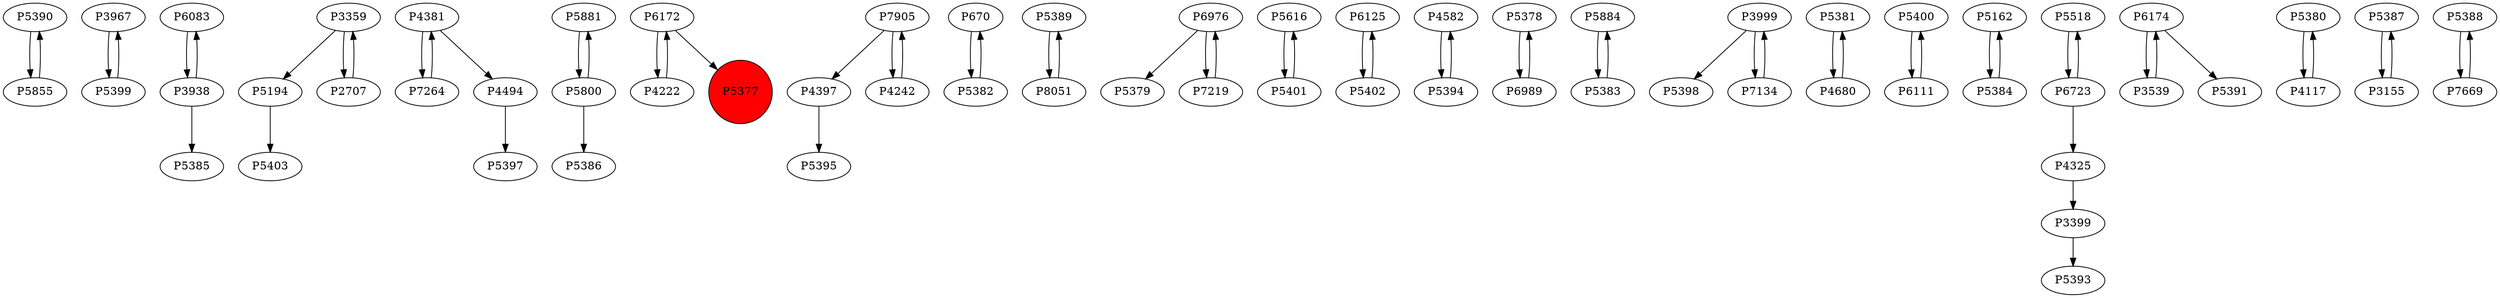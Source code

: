digraph {
	P5390 -> P5855
	P3967 -> P5399
	P6083 -> P3938
	P3359 -> P5194
	P4381 -> P7264
	P5881 -> P5800
	P6172 -> P4222
	P4397 -> P5395
	P670 -> P5382
	P5389 -> P8051
	P5382 -> P670
	P8051 -> P5389
	P6976 -> P5379
	P4222 -> P6172
	P2707 -> P3359
	P5616 -> P5401
	P6125 -> P5402
	P4582 -> P5394
	P5378 -> P6989
	P5884 -> P5383
	P3999 -> P5398
	P4381 -> P4494
	P3999 -> P7134
	P4494 -> P5397
	P5381 -> P4680
	P6172 -> P5377
	P5383 -> P5884
	P3938 -> P6083
	P5394 -> P4582
	P7905 -> P4242
	P5400 -> P6111
	P5162 -> P5384
	P7219 -> P6976
	P5518 -> P6723
	P6174 -> P3539
	P3399 -> P5393
	P5402 -> P6125
	P5380 -> P4117
	P5401 -> P5616
	P6111 -> P5400
	P5855 -> P5390
	P4117 -> P5380
	P4242 -> P7905
	P5387 -> P3155
	P6723 -> P4325
	P5800 -> P5386
	P6723 -> P5518
	P3359 -> P2707
	P6976 -> P7219
	P5399 -> P3967
	P4680 -> P5381
	P5800 -> P5881
	P7264 -> P4381
	P3938 -> P5385
	P6989 -> P5378
	P3539 -> P6174
	P5388 -> P7669
	P7905 -> P4397
	P4325 -> P3399
	P3155 -> P5387
	P5384 -> P5162
	P5194 -> P5403
	P6174 -> P5391
	P7669 -> P5388
	P7134 -> P3999
	P5377 [shape=circle]
	P5377 [style=filled]
	P5377 [fillcolor=red]
}